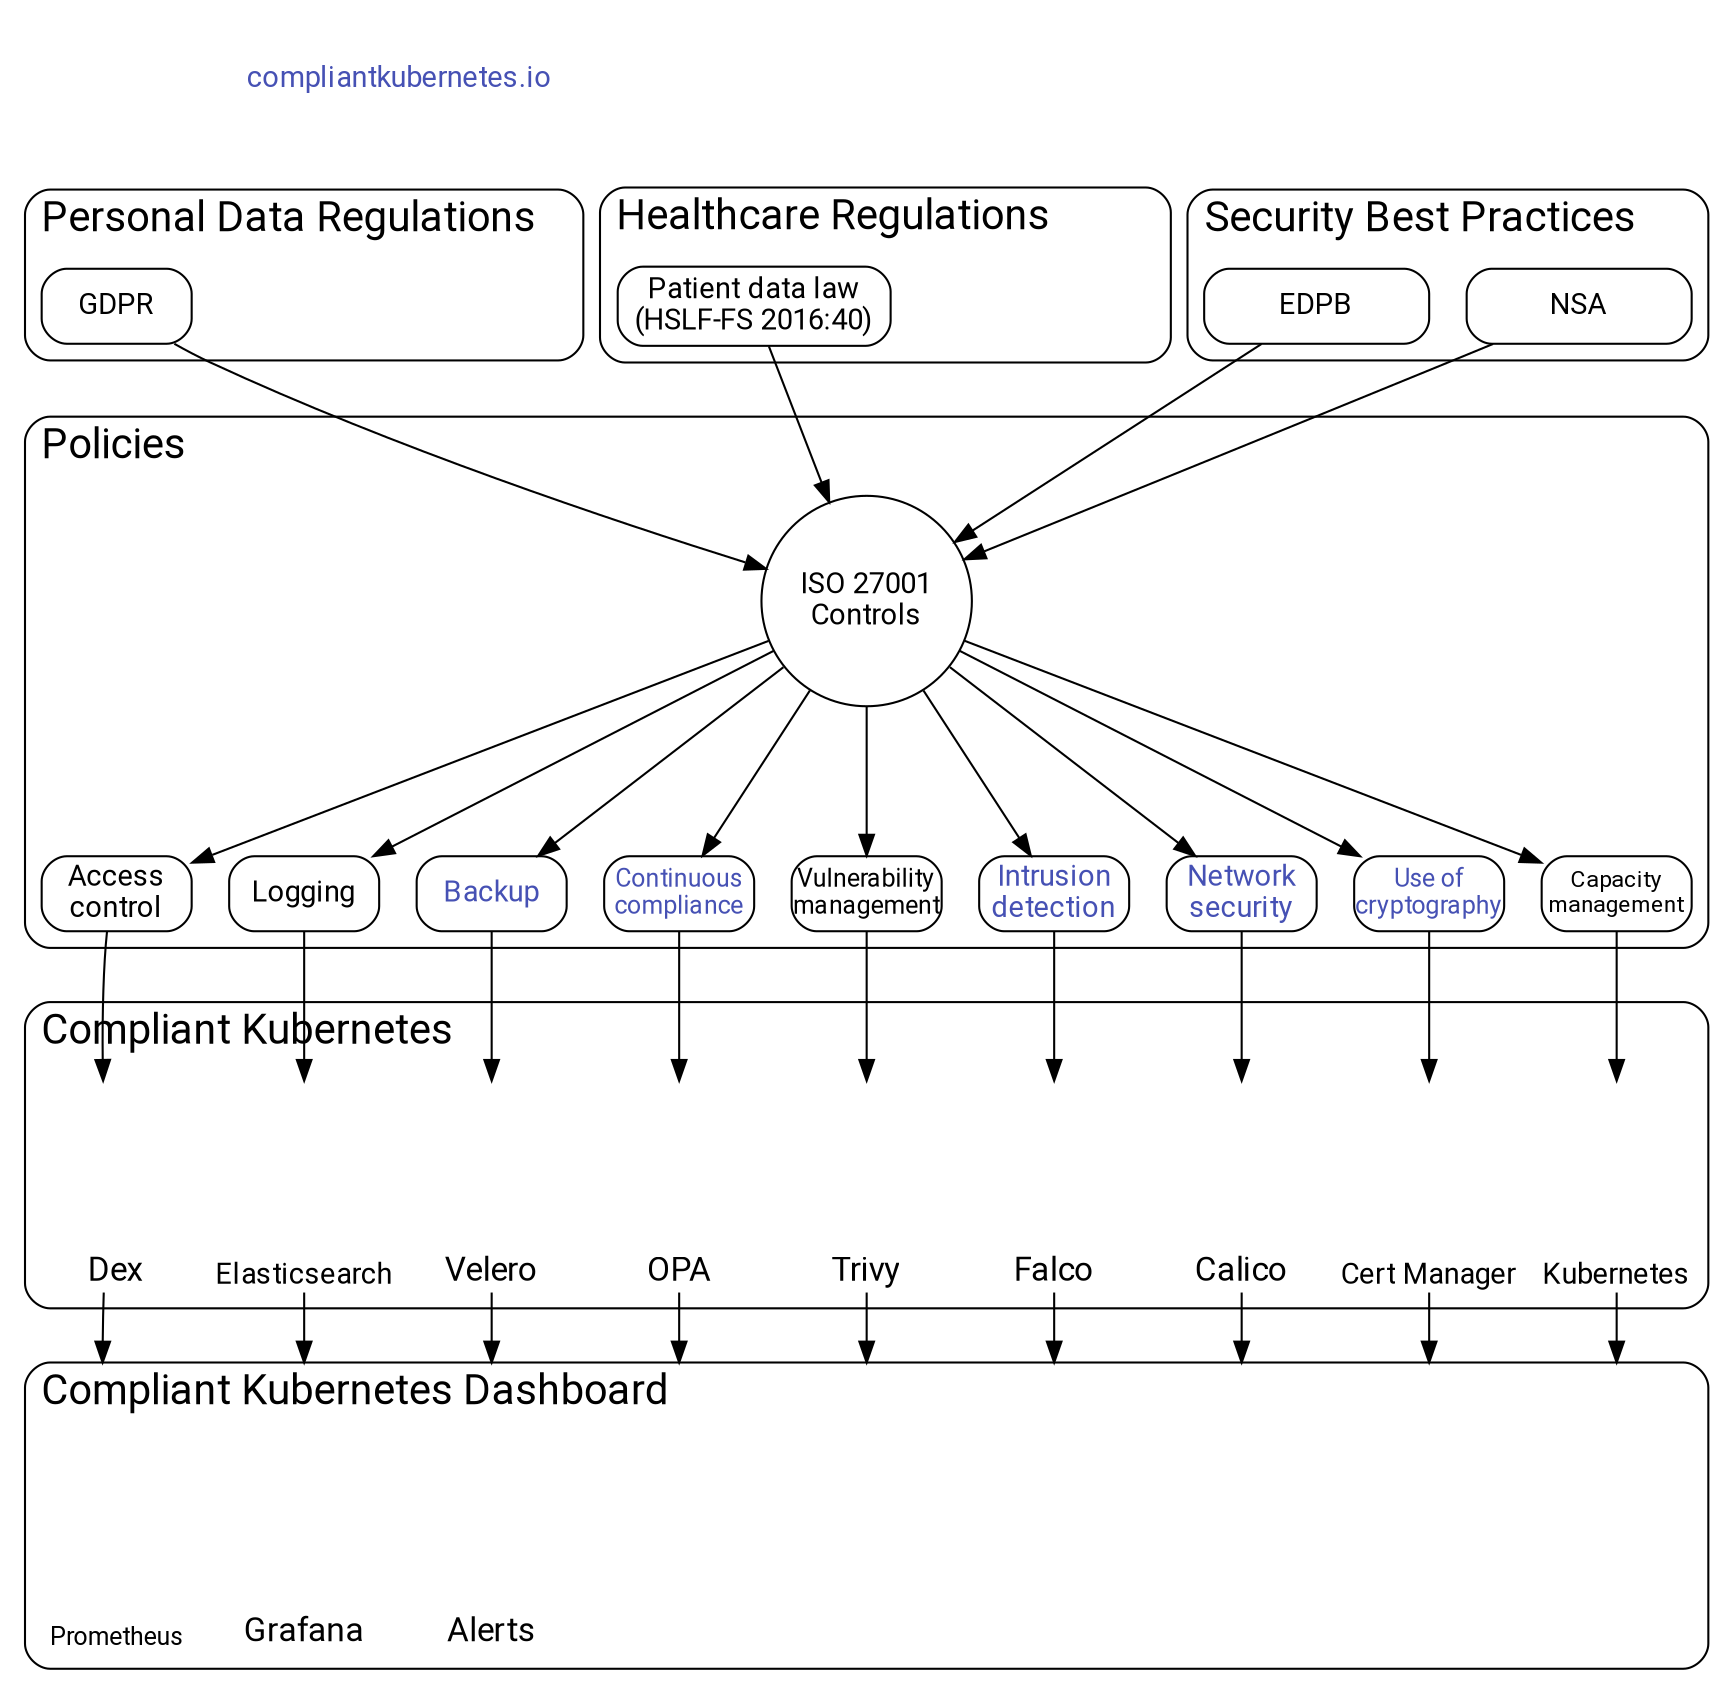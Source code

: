 digraph compliance_basics {
    graph [
        fontname = "Roboto,BlinkMacSystemFont,Helvetica,Arial,sans-serif"
        style=rounded
    ]
    node  [fontname = "Roboto,BlinkMacSystemFont,Helvetica,Arial,sans-serif"]
    edge  [fontname = "Roboto,BlinkMacSystemFont,Helvetica,Arial,sans-serif"]

    compound=true
    graph[labeljust="l", fontsize=20, ranksep=1]

    node[target="_top"]  // Open links in same tab
    subgraph cluster_header {
        style="invis"
        title[
            shape="none"
            label="compliantkubernetes.io"
            fontcolor="#4651b4"
            URL="https://compliantkubernetes.io"
        ]
        alignment_node_0[style="invis",width=1,label=""]
    }

    node[target="_blank"]  // Open links in new tab
    subgraph cluster_personaldata_regulations {
        label="Personal Data Regulations"

        node[width=1, shape=box, style=rounded]

        alignment_node_1[style=invis,label=""]
        alignment_node_2[style=invis,label=""]
        GDPR[URL="https://gdpr.eu/"]
    }

    subgraph cluster_healthtech_regulations {
        label="Healthcare Regulations"

        node[width=1.5, shape=box, style=rounded]

        alignment_node_3[style=invis,label=""]
        PDL[
            label="Patient data law\n(HSLF-FS 2016:40)"
            URL="https://www.riksdagen.se/sv/dokument-lagar/dokument/svensk-forfattningssamling/patientdatalag-2008355_sfs-2008-355"
        ]
    }

    subgraph cluster_best_practices {
        label="Security Best Practices"

        node[width=1.5, shape=box, style=rounded]

        NSA[
            label="NSA"
            URL="https://media.defense.gov/2021/Aug/03/2002820425/-1/-1/1/CTR_KUBERNETES%20HARDENING%20GUIDANCE.PDF"
        ]
        EDPB[
            label="EDPB"
            URL="https://edpb.europa.eu/system/files/2021-06/edpb_recommendations_202001vo.2.0_supplementarymeasurestransferstools_en.pdf"
        ]
    }

    node[target="_top"]  // Open links in same tab
    subgraph cluster_policies {
        label="Policies"

        node[width=1, shape=circle, fixedsize=true]

        Controls[
            label="ISO 27001\nControls"
            width=1.4
        ]

        { NSA, EDPB, PDL, GDPR } -> Controls

        node[
            width=1
            shape=box
            style=rounded
        ]
        Controls -> {
            access[label="Access\ncontrol"]
            logging[
                label="Logging"
            ]
            backups[
                label="Backup"
                URL="/ciso-guide/backup/"
                fontcolor="#4651b4"
            ]
            continuous[
                label="Continuous\ncompliance"
                URL="/ciso-guide/policy-as-code/"
                fontcolor="#4651b4"
                fontsize=12
            ]
            vulnerability[
                label="Vulnerability\nmanagement"
                fontsize=12
            ]
            intrusion[
                label="Intrusion\ndetection"
                URL="/ciso-guide/intrusion-detection/"
                fontcolor="#4651b4"
            ]
            network[
                label="Network\nsecurity"
                URL="/ciso-guide/network-security/"
                fontcolor="#4651b4"
            ]
            crypto[
                label="Use of\ncryptography"
                URL="/ciso-guide/cryptography/"
                fontcolor="#4651b4"
                fontsize=12
            ]
            capacity[
                label="Capacity\nmanagement"
                fontsize=11
            ]
        }

        // SPECIAL NODES FOR ALIGNMENT
        controls2[style=invis]
    }

    node[target="_blank"]  // Open links in new tab
    subgraph cluster_implementation {
        label="Compliant Kubernetes"

        node[
            shape=none
            label=""
            width=1
            height=1.4
            labelloc=b
            fixedsize=true
            imagescale=true
            imagepos=tc
            fontsize=16
        ]

        access -> { dex[
            image="logos/project-icons/dex.svg"
            label="Dex"
            URL="https://dexidp.io/"
        ] }
        backups -> { velero[
            image="logos/project-icons/velero.svg"
            label="Velero"
            URL="https://velero.io"
        ] }
        logging -> { elasticsearch[
            image="logos/project-icons/opendistro.svg"
            label="Elasticsearch"
            URL="https://opendistro.github.io/for-elasticsearch/"
            fontsize=14
        ] }
        continuous -> { opa[
            image="logos/project-icons/opa.svg"
            label="OPA"
            URL="https://open-policy-agent.github.io/gatekeeper/website/docs/"
        ] }
        vulnerability -> { trivy[
            image="logos/project-icons/trivy.svg"
            label="Trivy"
            URL="https://github.com/aquasecurity/trivy"
        ] }
        intrusion -> { falco[
            image="logos/project-icons/falco.svg"
            label="Falco"
            URL="https://falco.org/"
        ] }
        network -> { calico[
            image="logos/project-icons/calico.svg"
            label="Calico"
            URL="https://www.projectcalico.org/"
        ] }
        crypto -> { certmanager[
            image="logos/project-icons/cert-manager.svg"
            label="Cert Manager"
            URL="https://cert-manager.io/"
            fontsize=14
        ] }
        capacity -> { kubernetes[
            image="logos/project-icons/kubernetes.svg"
            label="Kubernetes"
            URL="https://kubernetes.io/"
            fontsize=14
        ]}
    }

    subgraph cluster_audit {
        label="Compliant Kubernetes Dashboard"
        node[
            shape=none,
            label="",
            width=1,
            height=1.4,
            labelloc=b,
            fixedsize=true,
            imagescale=true,
            imagepos=tc,
            fontsize=16,
        ]
        prometheus[
            image="logos/project-icons/prometheus.svg"
            label="Prometheus"
            fontsize=12
            URL="https://prometheus.io/"
        ]
        grafana[
            image="logos/project-icons/grafana.svg"
            label="Grafana"
            URL="https://github.com/grafana/grafana"
        ]
        alerts[
            image="alerts.svg"
            label="Alerts"
        ]

        edge[lhead=cluster_audit]
        dex->prometheus
        elasticsearch->grafana
        velero->alerts

        // Alignment: We create a lot of invisible nodes "auditNA*" for alignment.
        opa->auditNA2
        trivy->auditNA3
        falco->auditNA4
        calico->auditNA5
        certmanager->auditNA6
        kubernetes->auditNA7
    }

    // ALIGNMENT
    edge[weight=1000,style="invis"]
    alignment_node_0 -> GDPR -> controls2 -> access -> dex -> prometheus
}
